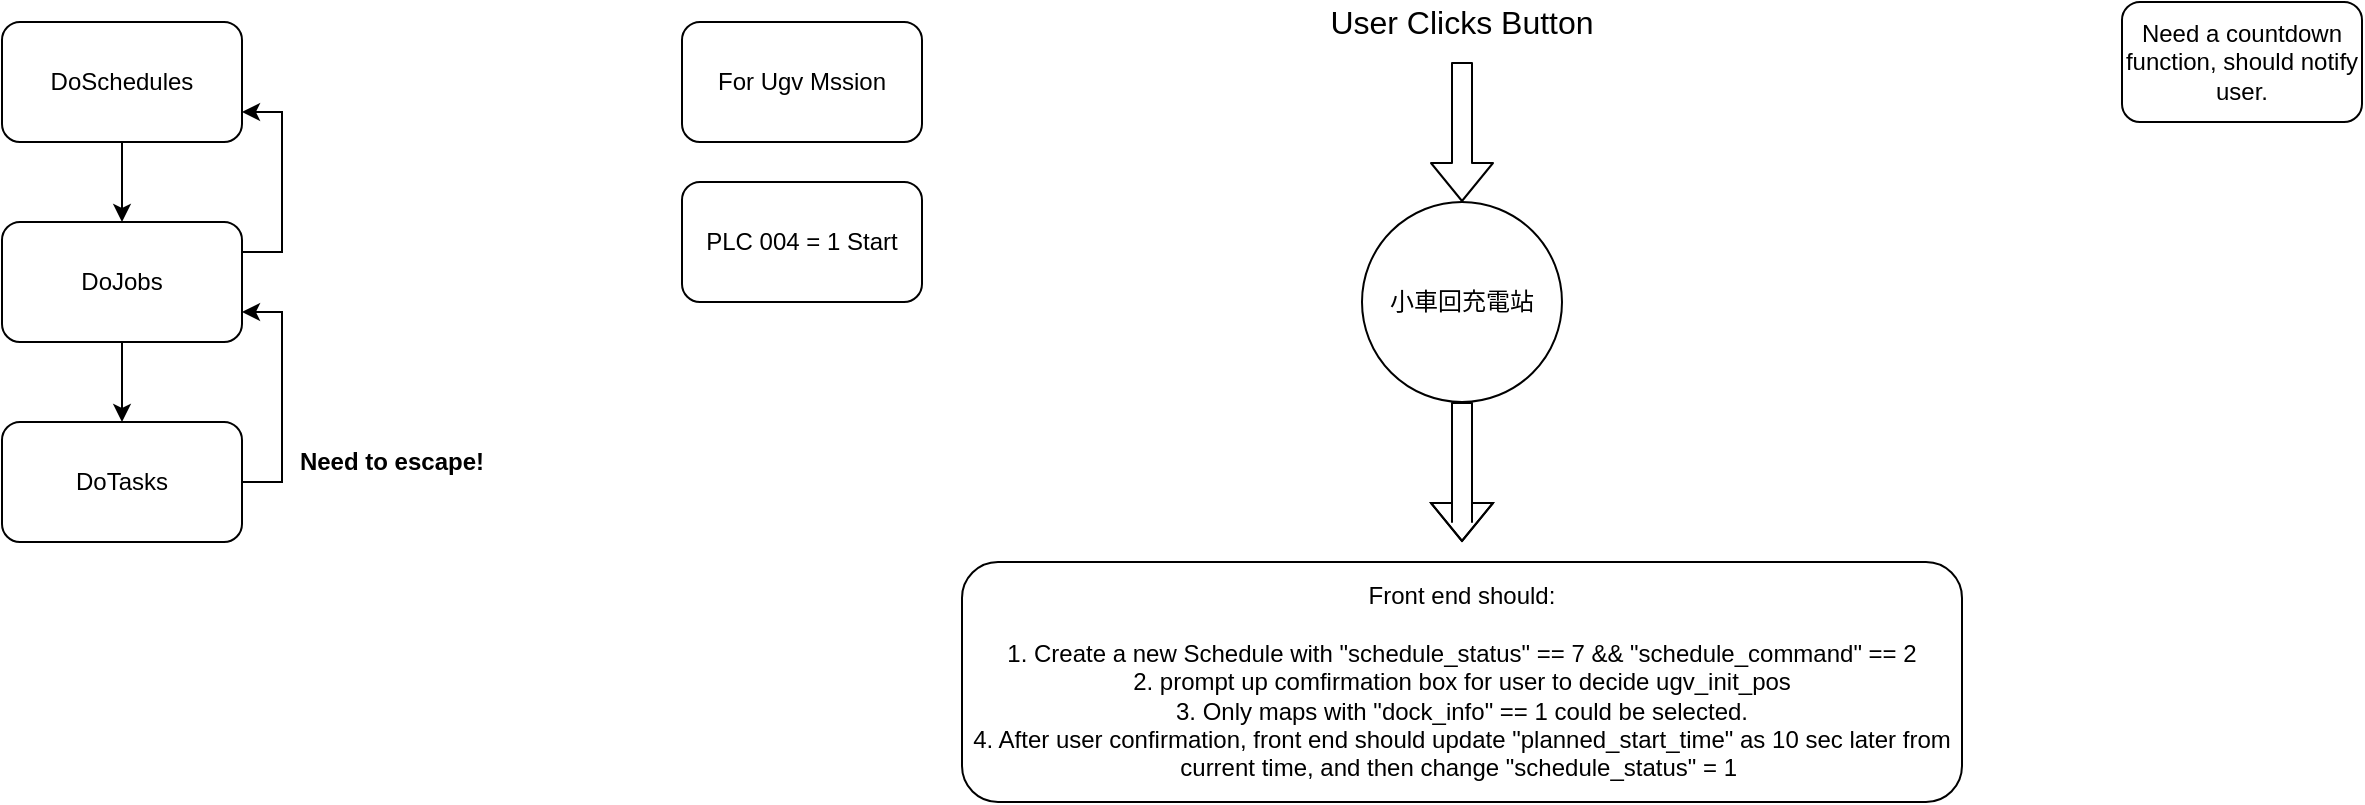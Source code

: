 <mxfile version="14.7.4" type="github">
  <diagram name="Page-1" id="9f46799a-70d6-7492-0946-bef42562c5a5">
    <mxGraphModel dx="965" dy="629" grid="1" gridSize="10" guides="1" tooltips="1" connect="1" arrows="1" fold="1" page="1" pageScale="1" pageWidth="1100" pageHeight="850" background="none" math="0" shadow="0">
      <root>
        <mxCell id="0" />
        <mxCell id="1" parent="0" />
        <mxCell id="KLwD5VwdmR7PRyjQqvhB-4" style="edgeStyle=orthogonalEdgeStyle;rounded=0;orthogonalLoop=1;jettySize=auto;html=1;exitX=0.5;exitY=1;exitDx=0;exitDy=0;entryX=0.5;entryY=0;entryDx=0;entryDy=0;" edge="1" parent="1" source="KLwD5VwdmR7PRyjQqvhB-1" target="KLwD5VwdmR7PRyjQqvhB-2">
          <mxGeometry relative="1" as="geometry" />
        </mxCell>
        <mxCell id="KLwD5VwdmR7PRyjQqvhB-1" value="DoSchedules" style="rounded=1;whiteSpace=wrap;html=1;" vertex="1" parent="1">
          <mxGeometry x="100" y="40" width="120" height="60" as="geometry" />
        </mxCell>
        <mxCell id="KLwD5VwdmR7PRyjQqvhB-5" style="edgeStyle=orthogonalEdgeStyle;rounded=0;orthogonalLoop=1;jettySize=auto;html=1;exitX=0.5;exitY=1;exitDx=0;exitDy=0;entryX=0.5;entryY=0;entryDx=0;entryDy=0;" edge="1" parent="1" source="KLwD5VwdmR7PRyjQqvhB-2" target="KLwD5VwdmR7PRyjQqvhB-3">
          <mxGeometry relative="1" as="geometry" />
        </mxCell>
        <mxCell id="KLwD5VwdmR7PRyjQqvhB-7" style="edgeStyle=orthogonalEdgeStyle;rounded=0;orthogonalLoop=1;jettySize=auto;html=1;exitX=1;exitY=0.25;exitDx=0;exitDy=0;entryX=1;entryY=0.75;entryDx=0;entryDy=0;" edge="1" parent="1" source="KLwD5VwdmR7PRyjQqvhB-2" target="KLwD5VwdmR7PRyjQqvhB-1">
          <mxGeometry relative="1" as="geometry" />
        </mxCell>
        <mxCell id="KLwD5VwdmR7PRyjQqvhB-2" value="DoJobs" style="rounded=1;whiteSpace=wrap;html=1;" vertex="1" parent="1">
          <mxGeometry x="100" y="140" width="120" height="60" as="geometry" />
        </mxCell>
        <mxCell id="KLwD5VwdmR7PRyjQqvhB-6" style="edgeStyle=orthogonalEdgeStyle;rounded=0;orthogonalLoop=1;jettySize=auto;html=1;exitX=1;exitY=0.5;exitDx=0;exitDy=0;entryX=1;entryY=0.75;entryDx=0;entryDy=0;" edge="1" parent="1" source="KLwD5VwdmR7PRyjQqvhB-3" target="KLwD5VwdmR7PRyjQqvhB-2">
          <mxGeometry relative="1" as="geometry" />
        </mxCell>
        <mxCell id="KLwD5VwdmR7PRyjQqvhB-3" value="DoTasks" style="rounded=1;whiteSpace=wrap;html=1;" vertex="1" parent="1">
          <mxGeometry x="100" y="240" width="120" height="60" as="geometry" />
        </mxCell>
        <mxCell id="KLwD5VwdmR7PRyjQqvhB-8" value="For Ugv Mssion" style="rounded=1;whiteSpace=wrap;html=1;" vertex="1" parent="1">
          <mxGeometry x="440" y="40" width="120" height="60" as="geometry" />
        </mxCell>
        <mxCell id="KLwD5VwdmR7PRyjQqvhB-9" value="PLC 004 = 1 Start" style="rounded=1;whiteSpace=wrap;html=1;" vertex="1" parent="1">
          <mxGeometry x="440" y="120" width="120" height="60" as="geometry" />
        </mxCell>
        <mxCell id="KLwD5VwdmR7PRyjQqvhB-10" value="&lt;b&gt;Need to escape!&lt;/b&gt;" style="text;html=1;strokeColor=none;fillColor=none;align=center;verticalAlign=middle;whiteSpace=wrap;rounded=0;" vertex="1" parent="1">
          <mxGeometry x="240" y="250" width="110" height="20" as="geometry" />
        </mxCell>
        <mxCell id="KLwD5VwdmR7PRyjQqvhB-12" value="小車回充電站" style="ellipse;whiteSpace=wrap;html=1;aspect=fixed;" vertex="1" parent="1">
          <mxGeometry x="780" y="130" width="100" height="100" as="geometry" />
        </mxCell>
        <mxCell id="KLwD5VwdmR7PRyjQqvhB-14" value="" style="shape=flexArrow;endArrow=classic;html=1;entryX=0.5;entryY=0;entryDx=0;entryDy=0;" edge="1" parent="1" target="KLwD5VwdmR7PRyjQqvhB-12">
          <mxGeometry width="50" height="50" relative="1" as="geometry">
            <mxPoint x="830" y="60" as="sourcePoint" />
            <mxPoint x="1040" y="240" as="targetPoint" />
          </mxGeometry>
        </mxCell>
        <mxCell id="KLwD5VwdmR7PRyjQqvhB-15" value="&lt;font style=&quot;font-size: 16px&quot;&gt;User Clicks Button&lt;/font&gt;" style="text;html=1;strokeColor=none;fillColor=none;align=center;verticalAlign=middle;whiteSpace=wrap;rounded=0;" vertex="1" parent="1">
          <mxGeometry x="750" y="30" width="160" height="20" as="geometry" />
        </mxCell>
        <mxCell id="KLwD5VwdmR7PRyjQqvhB-16" value="" style="shape=flexArrow;endArrow=classic;html=1;exitX=0.5;exitY=1;exitDx=0;exitDy=0;" edge="1" parent="1" source="KLwD5VwdmR7PRyjQqvhB-12">
          <mxGeometry width="50" height="50" relative="1" as="geometry">
            <mxPoint x="829.5" y="235" as="sourcePoint" />
            <mxPoint x="830" y="300" as="targetPoint" />
            <Array as="points">
              <mxPoint x="830" y="290" />
            </Array>
          </mxGeometry>
        </mxCell>
        <mxCell id="KLwD5VwdmR7PRyjQqvhB-17" value="Front end should:&lt;br&gt;&lt;br&gt;1. Create a new Schedule with &quot;schedule_status&quot; == 7 &amp;amp;&amp;amp; &quot;schedule_command&quot; == 2&lt;br&gt;2. prompt up comfirmation box for user to decide ugv_init_pos&lt;br&gt;3. Only maps with &quot;dock_info&quot; == 1 could be selected.&lt;br&gt;4. After user confirmation, front end should update &quot;planned_start_time&quot; as 10 sec later from current time, and then change &quot;schedule_status&quot; = 1&amp;nbsp;" style="rounded=1;whiteSpace=wrap;html=1;" vertex="1" parent="1">
          <mxGeometry x="580" y="310" width="500" height="120" as="geometry" />
        </mxCell>
        <mxCell id="KLwD5VwdmR7PRyjQqvhB-19" value="Need a countdown function, should notify user." style="rounded=1;whiteSpace=wrap;html=1;" vertex="1" parent="1">
          <mxGeometry x="1160" y="30" width="120" height="60" as="geometry" />
        </mxCell>
      </root>
    </mxGraphModel>
  </diagram>
</mxfile>

